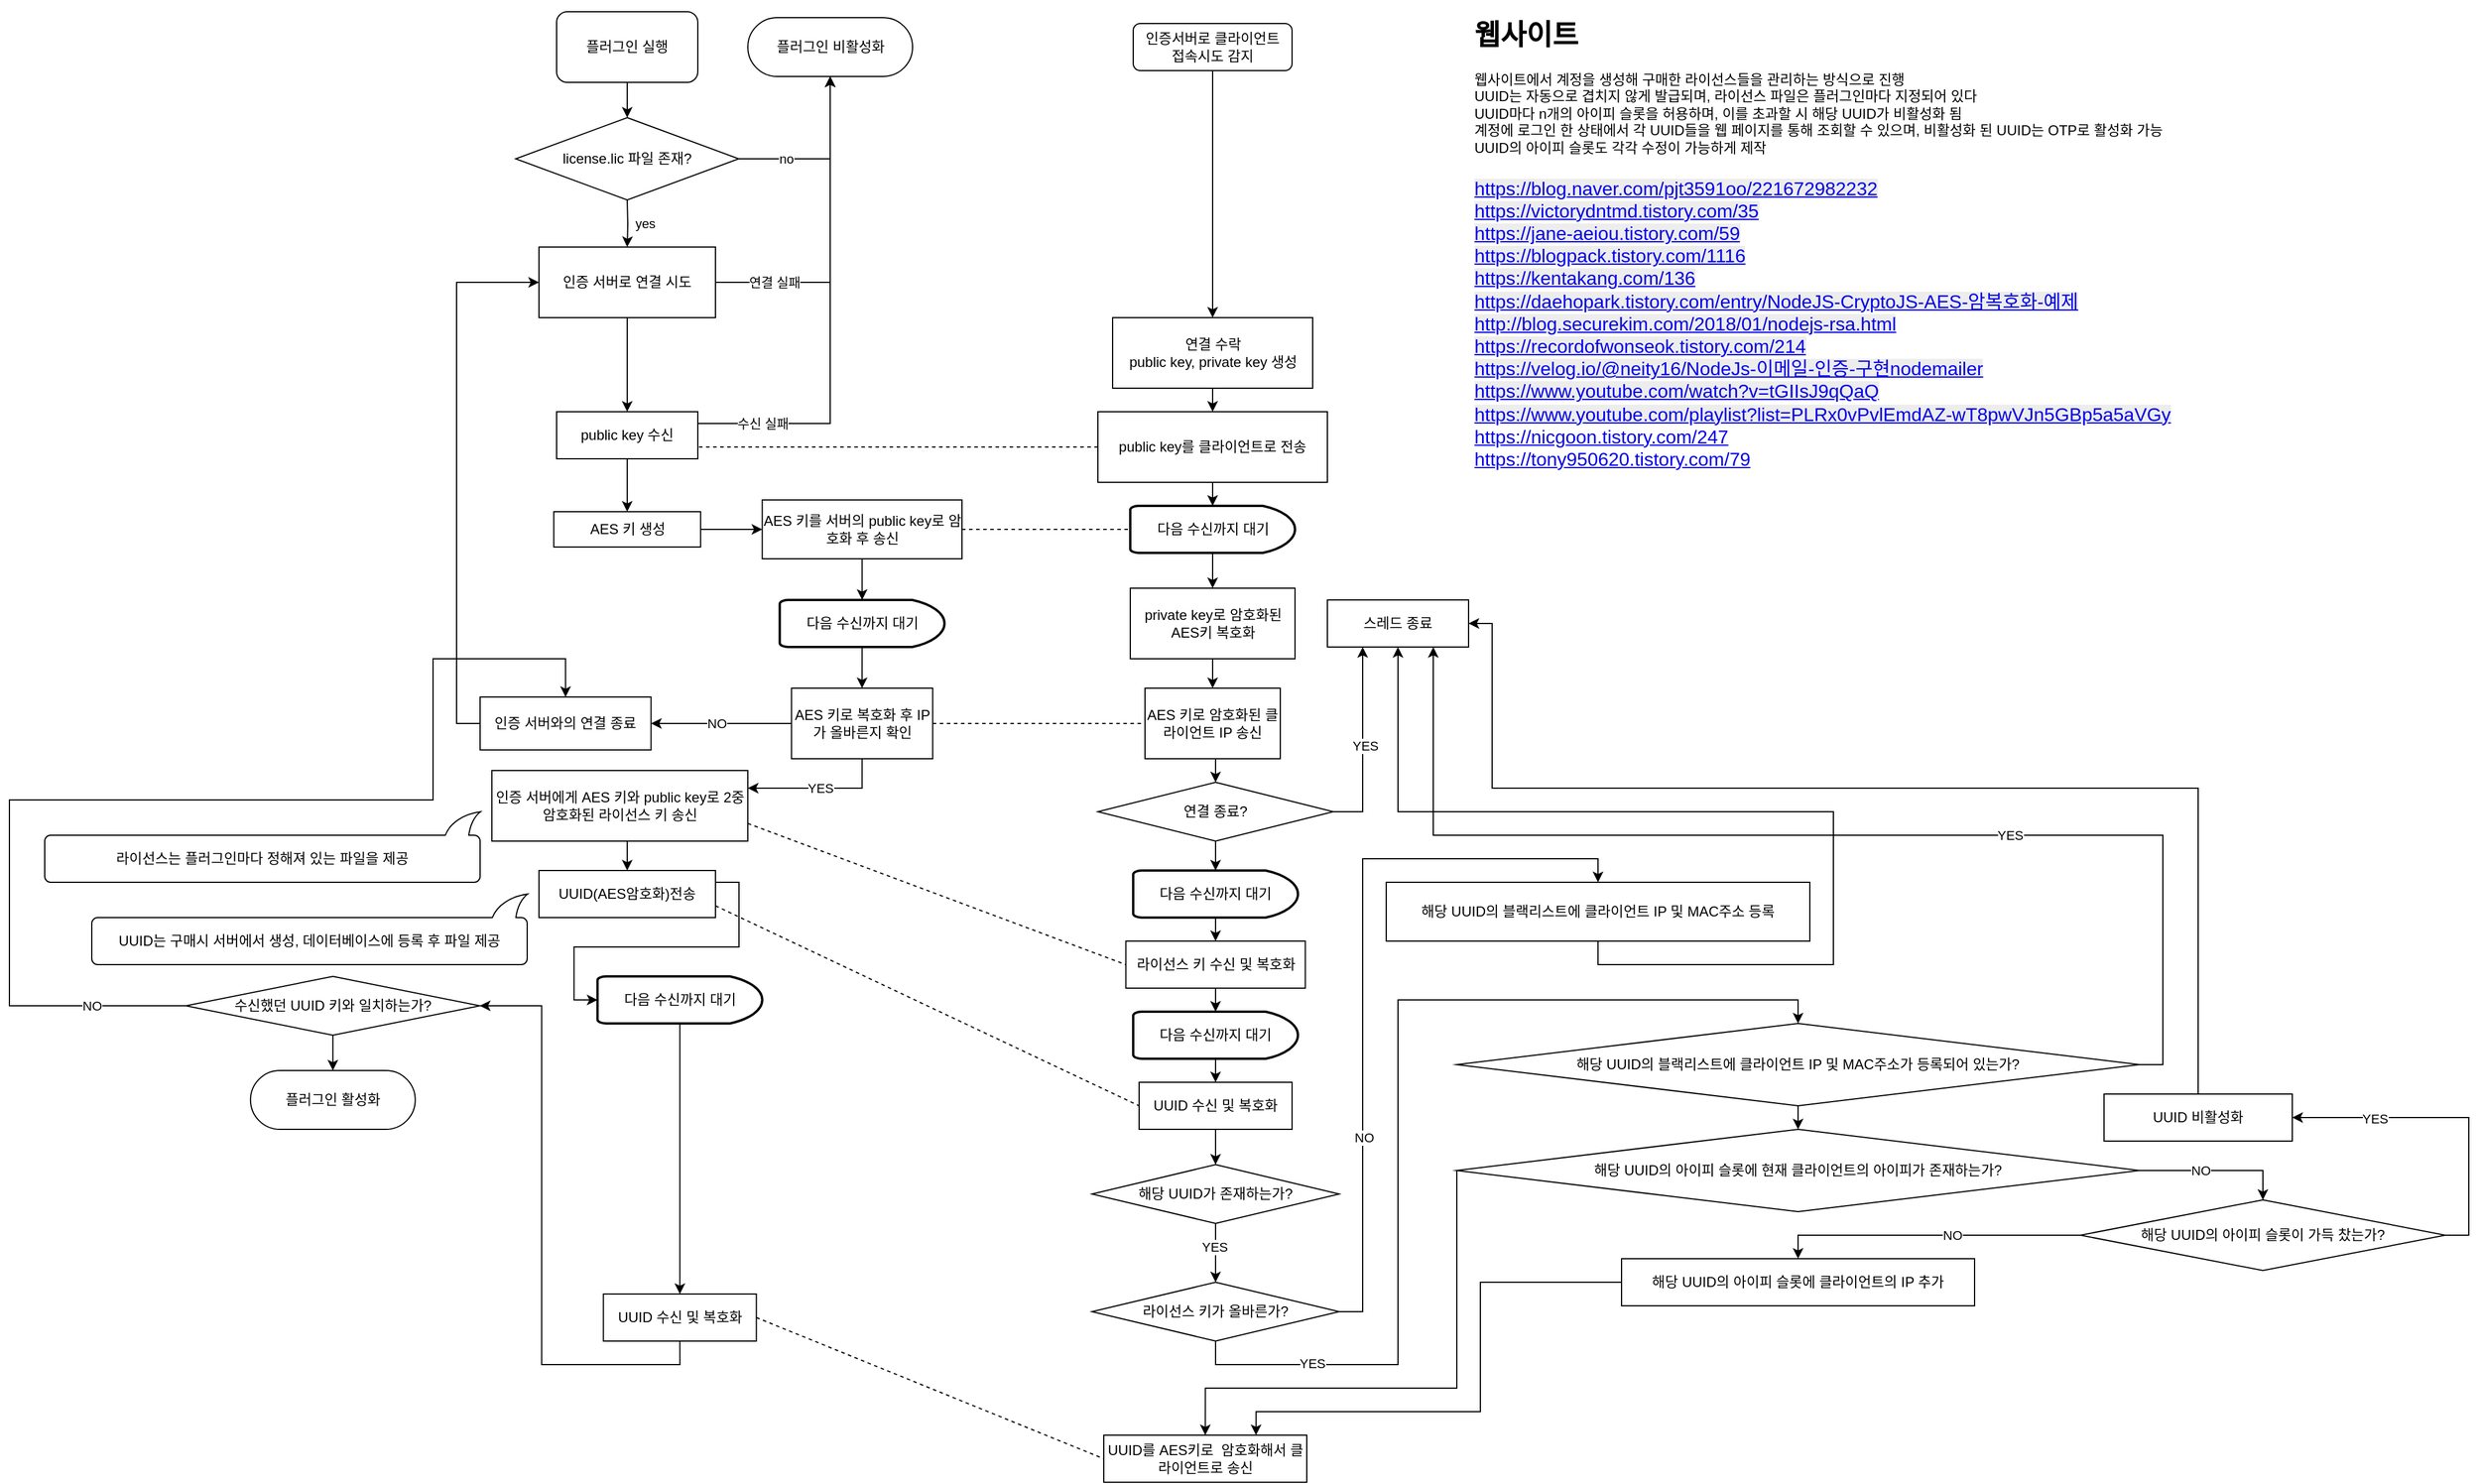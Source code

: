 <mxfile version="19.0.3" type="device"><diagram id="P0RIqq3LpkH3uAcCzyns" name="Page-1"><mxGraphModel dx="1514" dy="286" grid="1" gridSize="10" guides="1" tooltips="1" connect="1" arrows="1" fold="1" page="1" pageScale="1" pageWidth="827" pageHeight="1169" math="0" shadow="0"><root><mxCell id="0"/><mxCell id="1" parent="0"/><mxCell id="RJbIRhhLN_N9q6kKNzW2-18" value="no" style="edgeStyle=orthogonalEdgeStyle;rounded=0;orthogonalLoop=1;jettySize=auto;html=1;exitX=1;exitY=0.5;exitDx=0;exitDy=0;" parent="1" source="bWlc9YpgnMBVVEw0ga_h-1" target="RJbIRhhLN_N9q6kKNzW2-17" edge="1"><mxGeometry x="-0.449" relative="1" as="geometry"><mxPoint x="219.75" y="135" as="sourcePoint"/><mxPoint as="offset"/></mxGeometry></mxCell><mxCell id="RJbIRhhLN_N9q6kKNzW2-19" value="yes" style="edgeStyle=orthogonalEdgeStyle;rounded=0;orthogonalLoop=1;jettySize=auto;html=1;exitX=0.5;exitY=1;exitDx=0;exitDy=0;entryX=0.5;entryY=0;entryDx=0;entryDy=0;" parent="1" target="RJbIRhhLN_N9q6kKNzW2-20" edge="1"><mxGeometry y="15" relative="1" as="geometry"><mxPoint x="124.75" y="200" as="targetPoint"/><mxPoint x="125" y="170" as="sourcePoint"/><mxPoint as="offset"/></mxGeometry></mxCell><mxCell id="bWlc9YpgnMBVVEw0ga_h-1" value="license.lic 파일 존재?" style="rhombus;whiteSpace=wrap;html=1;" parent="1" vertex="1"><mxGeometry x="30.25" y="100" width="189.5" height="70" as="geometry"/></mxCell><mxCell id="bWlc9YpgnMBVVEw0ga_h-11" value="" style="edgeStyle=orthogonalEdgeStyle;rounded=0;orthogonalLoop=1;jettySize=auto;html=1;" parent="1" source="bWlc9YpgnMBVVEw0ga_h-10" edge="1"><mxGeometry relative="1" as="geometry"><mxPoint x="125.026" y="100.01" as="targetPoint"/></mxGeometry></mxCell><mxCell id="bWlc9YpgnMBVVEw0ga_h-10" value="플러그인 실행" style="rounded=1;whiteSpace=wrap;html=1;" parent="1" vertex="1"><mxGeometry x="65" y="10" width="120" height="60" as="geometry"/></mxCell><mxCell id="RJbIRhhLN_N9q6kKNzW2-16" style="edgeStyle=orthogonalEdgeStyle;rounded=0;orthogonalLoop=1;jettySize=auto;html=1;exitX=0.5;exitY=1;exitDx=0;exitDy=0;entryX=0.5;entryY=0;entryDx=0;entryDy=0;" parent="1" source="RJbIRhhLN_N9q6kKNzW2-12" target="RJbIRhhLN_N9q6kKNzW2-15" edge="1"><mxGeometry relative="1" as="geometry"/></mxCell><mxCell id="RJbIRhhLN_N9q6kKNzW2-12" value="&lt;span&gt;연결 수락&lt;/span&gt;&lt;br&gt;&lt;span&gt;public key, private key 생성&lt;/span&gt;" style="rounded=0;whiteSpace=wrap;html=1;" parent="1" vertex="1"><mxGeometry x="537.5" y="270" width="170" height="60" as="geometry"/></mxCell><mxCell id="RJbIRhhLN_N9q6kKNzW2-38" style="edgeStyle=orthogonalEdgeStyle;rounded=0;orthogonalLoop=1;jettySize=auto;html=1;exitX=0.5;exitY=1;exitDx=0;exitDy=0;entryX=0.5;entryY=0;entryDx=0;entryDy=0;entryPerimeter=0;" parent="1" source="RJbIRhhLN_N9q6kKNzW2-15" target="RJbIRhhLN_N9q6kKNzW2-37" edge="1"><mxGeometry relative="1" as="geometry"/></mxCell><mxCell id="RJbIRhhLN_N9q6kKNzW2-15" value="public key를 클라이언트로 전송" style="rounded=0;whiteSpace=wrap;html=1;" parent="1" vertex="1"><mxGeometry x="525" y="350" width="195" height="60" as="geometry"/></mxCell><mxCell id="RJbIRhhLN_N9q6kKNzW2-17" value="플러그인 비활성화" style="rounded=1;whiteSpace=wrap;html=1;arcSize=50;" parent="1" vertex="1"><mxGeometry x="227.5" y="15" width="140" height="50" as="geometry"/></mxCell><mxCell id="RJbIRhhLN_N9q6kKNzW2-25" value="연결 실패" style="edgeStyle=orthogonalEdgeStyle;rounded=0;orthogonalLoop=1;jettySize=auto;html=1;exitX=1;exitY=0.5;exitDx=0;exitDy=0;entryX=0.5;entryY=1;entryDx=0;entryDy=0;" parent="1" source="RJbIRhhLN_N9q6kKNzW2-20" target="RJbIRhhLN_N9q6kKNzW2-17" edge="1"><mxGeometry x="-0.633" relative="1" as="geometry"><mxPoint as="offset"/></mxGeometry></mxCell><mxCell id="RJbIRhhLN_N9q6kKNzW2-27" style="edgeStyle=orthogonalEdgeStyle;rounded=0;orthogonalLoop=1;jettySize=auto;html=1;exitX=0.5;exitY=1;exitDx=0;exitDy=0;entryX=0.5;entryY=0;entryDx=0;entryDy=0;" parent="1" source="RJbIRhhLN_N9q6kKNzW2-20" target="RJbIRhhLN_N9q6kKNzW2-26" edge="1"><mxGeometry relative="1" as="geometry"/></mxCell><mxCell id="RJbIRhhLN_N9q6kKNzW2-20" value="인증 서버로 연결 시도" style="rounded=0;whiteSpace=wrap;html=1;" parent="1" vertex="1"><mxGeometry x="50" y="210" width="150" height="60" as="geometry"/></mxCell><mxCell id="RJbIRhhLN_N9q6kKNzW2-31" style="edgeStyle=orthogonalEdgeStyle;rounded=0;orthogonalLoop=1;jettySize=auto;html=1;exitX=0.5;exitY=1;exitDx=0;exitDy=0;entryX=0.5;entryY=0;entryDx=0;entryDy=0;" parent="1" source="RJbIRhhLN_N9q6kKNzW2-26" target="RJbIRhhLN_N9q6kKNzW2-30" edge="1"><mxGeometry relative="1" as="geometry"/></mxCell><mxCell id="RJbIRhhLN_N9q6kKNzW2-44" value="수신 실패" style="edgeStyle=orthogonalEdgeStyle;rounded=0;orthogonalLoop=1;jettySize=auto;html=1;exitX=1;exitY=0.25;exitDx=0;exitDy=0;entryX=0.5;entryY=1;entryDx=0;entryDy=0;" parent="1" source="RJbIRhhLN_N9q6kKNzW2-26" target="RJbIRhhLN_N9q6kKNzW2-17" edge="1"><mxGeometry x="-0.73" relative="1" as="geometry"><mxPoint as="offset"/></mxGeometry></mxCell><mxCell id="RJbIRhhLN_N9q6kKNzW2-26" value="public key 수신" style="rounded=0;whiteSpace=wrap;html=1;" parent="1" vertex="1"><mxGeometry x="65" y="350" width="120" height="40" as="geometry"/></mxCell><mxCell id="RJbIRhhLN_N9q6kKNzW2-36" style="edgeStyle=orthogonalEdgeStyle;rounded=0;orthogonalLoop=1;jettySize=auto;html=1;exitX=1;exitY=0.5;exitDx=0;exitDy=0;entryX=0;entryY=0.5;entryDx=0;entryDy=0;" parent="1" source="RJbIRhhLN_N9q6kKNzW2-30" edge="1"><mxGeometry relative="1" as="geometry"><mxPoint x="239.76" y="450" as="targetPoint"/></mxGeometry></mxCell><mxCell id="RJbIRhhLN_N9q6kKNzW2-30" value="AES 키 생성" style="rounded=0;whiteSpace=wrap;html=1;" parent="1" vertex="1"><mxGeometry x="62.63" y="435" width="124.75" height="30" as="geometry"/></mxCell><mxCell id="RJbIRhhLN_N9q6kKNzW2-69" style="edgeStyle=orthogonalEdgeStyle;rounded=0;orthogonalLoop=1;jettySize=auto;html=1;exitX=0.5;exitY=1;exitDx=0;exitDy=0;entryX=0.5;entryY=0;entryDx=0;entryDy=0;entryPerimeter=0;" parent="1" source="RJbIRhhLN_N9q6kKNzW2-33" target="RJbIRhhLN_N9q6kKNzW2-52" edge="1"><mxGeometry relative="1" as="geometry"/></mxCell><mxCell id="RJbIRhhLN_N9q6kKNzW2-33" value="AES 키를 서버의 public key로 암호화 후 송신" style="rounded=0;whiteSpace=wrap;html=1;" parent="1" vertex="1"><mxGeometry x="239.76" y="425" width="169.75" height="50" as="geometry"/></mxCell><mxCell id="RJbIRhhLN_N9q6kKNzW2-46" style="edgeStyle=orthogonalEdgeStyle;rounded=0;orthogonalLoop=1;jettySize=auto;html=1;exitX=0.5;exitY=1;exitDx=0;exitDy=0;exitPerimeter=0;entryX=0.5;entryY=0;entryDx=0;entryDy=0;" parent="1" source="RJbIRhhLN_N9q6kKNzW2-37" target="RJbIRhhLN_N9q6kKNzW2-40" edge="1"><mxGeometry relative="1" as="geometry"/></mxCell><mxCell id="RJbIRhhLN_N9q6kKNzW2-37" value="다음 수신까지 대기" style="strokeWidth=2;html=1;shape=mxgraph.flowchart.delay;whiteSpace=wrap;" parent="1" vertex="1"><mxGeometry x="552.5" y="430" width="140" height="40" as="geometry"/></mxCell><mxCell id="RJbIRhhLN_N9q6kKNzW2-49" style="edgeStyle=orthogonalEdgeStyle;rounded=0;orthogonalLoop=1;jettySize=auto;html=1;exitX=0.5;exitY=1;exitDx=0;exitDy=0;entryX=0.5;entryY=0;entryDx=0;entryDy=0;" parent="1" source="RJbIRhhLN_N9q6kKNzW2-40" target="RJbIRhhLN_N9q6kKNzW2-48" edge="1"><mxGeometry relative="1" as="geometry"/></mxCell><mxCell id="RJbIRhhLN_N9q6kKNzW2-40" value="private key로 암호화된 AES키 복호화" style="rounded=0;whiteSpace=wrap;html=1;" parent="1" vertex="1"><mxGeometry x="552.5" y="500" width="140" height="60" as="geometry"/></mxCell><mxCell id="RJbIRhhLN_N9q6kKNzW2-42" value="" style="endArrow=none;dashed=1;html=1;rounded=0;exitX=0;exitY=0.5;exitDx=0;exitDy=0;entryX=1;entryY=0.75;entryDx=0;entryDy=0;" parent="1" source="RJbIRhhLN_N9q6kKNzW2-15" target="RJbIRhhLN_N9q6kKNzW2-26" edge="1"><mxGeometry width="50" height="50" relative="1" as="geometry"><mxPoint x="490" y="530" as="sourcePoint"/><mxPoint x="540" y="480" as="targetPoint"/></mxGeometry></mxCell><mxCell id="RJbIRhhLN_N9q6kKNzW2-47" value="" style="endArrow=none;dashed=1;html=1;rounded=0;entryX=0;entryY=0.5;entryDx=0;entryDy=0;entryPerimeter=0;exitX=1;exitY=0.5;exitDx=0;exitDy=0;" parent="1" source="RJbIRhhLN_N9q6kKNzW2-33" target="RJbIRhhLN_N9q6kKNzW2-37" edge="1"><mxGeometry width="50" height="50" relative="1" as="geometry"><mxPoint x="490" y="530" as="sourcePoint"/><mxPoint x="540" y="480" as="targetPoint"/></mxGeometry></mxCell><mxCell id="RJbIRhhLN_N9q6kKNzW2-74" style="edgeStyle=orthogonalEdgeStyle;rounded=0;orthogonalLoop=1;jettySize=auto;html=1;exitX=0.5;exitY=1;exitDx=0;exitDy=0;entryX=0.5;entryY=0;entryDx=0;entryDy=0;" parent="1" source="RJbIRhhLN_N9q6kKNzW2-48" target="RJbIRhhLN_N9q6kKNzW2-72" edge="1"><mxGeometry relative="1" as="geometry"/></mxCell><mxCell id="RJbIRhhLN_N9q6kKNzW2-48" value="AES 키로 암호화된 클라이언트 IP 송신" style="rounded=0;whiteSpace=wrap;html=1;" parent="1" vertex="1"><mxGeometry x="565" y="585" width="115" height="60" as="geometry"/></mxCell><mxCell id="RJbIRhhLN_N9q6kKNzW2-89" value="YES" style="edgeStyle=orthogonalEdgeStyle;rounded=0;orthogonalLoop=1;jettySize=auto;html=1;exitX=0.5;exitY=1;exitDx=0;exitDy=0;entryX=1;entryY=0.25;entryDx=0;entryDy=0;" parent="1" source="RJbIRhhLN_N9q6kKNzW2-50" target="RJbIRhhLN_N9q6kKNzW2-77" edge="1"><mxGeometry relative="1" as="geometry"/></mxCell><mxCell id="RJbIRhhLN_N9q6kKNzW2-166" style="edgeStyle=orthogonalEdgeStyle;rounded=0;orthogonalLoop=1;jettySize=auto;html=1;exitX=0;exitY=0.5;exitDx=0;exitDy=0;" parent="1" source="RJbIRhhLN_N9q6kKNzW2-50" target="RJbIRhhLN_N9q6kKNzW2-65" edge="1"><mxGeometry relative="1" as="geometry"/></mxCell><mxCell id="RJbIRhhLN_N9q6kKNzW2-167" value="NO" style="edgeLabel;html=1;align=center;verticalAlign=middle;resizable=0;points=[];" parent="RJbIRhhLN_N9q6kKNzW2-166" vertex="1" connectable="0"><mxGeometry x="0.209" relative="1" as="geometry"><mxPoint x="8" as="offset"/></mxGeometry></mxCell><mxCell id="RJbIRhhLN_N9q6kKNzW2-50" value="AES 키로 복호화 후 IP가 올바른지 확인" style="rounded=0;whiteSpace=wrap;html=1;" parent="1" vertex="1"><mxGeometry x="264.63" y="585" width="120" height="60" as="geometry"/></mxCell><mxCell id="RJbIRhhLN_N9q6kKNzW2-54" style="edgeStyle=orthogonalEdgeStyle;rounded=0;orthogonalLoop=1;jettySize=auto;html=1;exitX=0.5;exitY=1;exitDx=0;exitDy=0;exitPerimeter=0;" parent="1" source="RJbIRhhLN_N9q6kKNzW2-52" target="RJbIRhhLN_N9q6kKNzW2-50" edge="1"><mxGeometry relative="1" as="geometry"/></mxCell><mxCell id="RJbIRhhLN_N9q6kKNzW2-52" value="다음 수신까지 대기" style="strokeWidth=2;html=1;shape=mxgraph.flowchart.delay;whiteSpace=wrap;" parent="1" vertex="1"><mxGeometry x="254.63" y="510" width="140" height="40" as="geometry"/></mxCell><mxCell id="RJbIRhhLN_N9q6kKNzW2-55" value="" style="endArrow=none;dashed=1;html=1;rounded=0;exitX=1;exitY=0.5;exitDx=0;exitDy=0;entryX=0;entryY=0.5;entryDx=0;entryDy=0;" parent="1" source="RJbIRhhLN_N9q6kKNzW2-50" target="RJbIRhhLN_N9q6kKNzW2-48" edge="1"><mxGeometry width="50" height="50" relative="1" as="geometry"><mxPoint x="490" y="600" as="sourcePoint"/><mxPoint x="540" y="550" as="targetPoint"/></mxGeometry></mxCell><mxCell id="RJbIRhhLN_N9q6kKNzW2-165" style="edgeStyle=orthogonalEdgeStyle;rounded=0;orthogonalLoop=1;jettySize=auto;html=1;exitX=0;exitY=0.5;exitDx=0;exitDy=0;entryX=0;entryY=0.5;entryDx=0;entryDy=0;" parent="1" source="RJbIRhhLN_N9q6kKNzW2-65" target="RJbIRhhLN_N9q6kKNzW2-20" edge="1"><mxGeometry relative="1" as="geometry"/></mxCell><mxCell id="RJbIRhhLN_N9q6kKNzW2-65" value="인증 서버와의 연결 종료" style="rounded=0;whiteSpace=wrap;html=1;fillColor=default;" parent="1" vertex="1"><mxGeometry y="592.5" width="145.25" height="45" as="geometry"/></mxCell><mxCell id="RJbIRhhLN_N9q6kKNzW2-76" style="edgeStyle=orthogonalEdgeStyle;rounded=0;orthogonalLoop=1;jettySize=auto;html=1;exitX=1;exitY=0.5;exitDx=0;exitDy=0;entryX=0.25;entryY=1;entryDx=0;entryDy=0;" parent="1" source="RJbIRhhLN_N9q6kKNzW2-72" target="RJbIRhhLN_N9q6kKNzW2-75" edge="1"><mxGeometry relative="1" as="geometry"/></mxCell><mxCell id="RJbIRhhLN_N9q6kKNzW2-80" value="YES" style="edgeLabel;html=1;align=center;verticalAlign=middle;resizable=0;points=[];" parent="RJbIRhhLN_N9q6kKNzW2-76" vertex="1" connectable="0"><mxGeometry x="-0.013" y="-2" relative="1" as="geometry"><mxPoint as="offset"/></mxGeometry></mxCell><mxCell id="RJbIRhhLN_N9q6kKNzW2-85" style="edgeStyle=orthogonalEdgeStyle;rounded=0;orthogonalLoop=1;jettySize=auto;html=1;exitX=0.5;exitY=1;exitDx=0;exitDy=0;entryX=0.5;entryY=0;entryDx=0;entryDy=0;entryPerimeter=0;" parent="1" source="RJbIRhhLN_N9q6kKNzW2-72" target="RJbIRhhLN_N9q6kKNzW2-84" edge="1"><mxGeometry relative="1" as="geometry"/></mxCell><mxCell id="RJbIRhhLN_N9q6kKNzW2-72" value="연결 종료?" style="rhombus;whiteSpace=wrap;html=1;fillColor=default;" parent="1" vertex="1"><mxGeometry x="525" y="665" width="200" height="50" as="geometry"/></mxCell><mxCell id="RJbIRhhLN_N9q6kKNzW2-75" value="스레드 종료" style="rounded=0;whiteSpace=wrap;html=1;fillColor=default;" parent="1" vertex="1"><mxGeometry x="720" y="510" width="120" height="40" as="geometry"/></mxCell><mxCell id="RJbIRhhLN_N9q6kKNzW2-104" style="edgeStyle=orthogonalEdgeStyle;rounded=0;orthogonalLoop=1;jettySize=auto;html=1;exitX=0.5;exitY=1;exitDx=0;exitDy=0;entryX=0.5;entryY=0;entryDx=0;entryDy=0;" parent="1" source="RJbIRhhLN_N9q6kKNzW2-77" target="RJbIRhhLN_N9q6kKNzW2-102" edge="1"><mxGeometry relative="1" as="geometry"/></mxCell><mxCell id="RJbIRhhLN_N9q6kKNzW2-77" value="인증 서버에게 AES 키와 public key로 2중 암호화된 라이선스 키 송신" style="rounded=0;whiteSpace=wrap;html=1;fillColor=default;" parent="1" vertex="1"><mxGeometry x="10" y="655" width="217.5" height="60" as="geometry"/></mxCell><mxCell id="qgRMG_M-0dBTns-lUzlJ-7" style="edgeStyle=orthogonalEdgeStyle;rounded=0;orthogonalLoop=1;jettySize=auto;html=1;exitX=0.5;exitY=1;exitDx=0;exitDy=0;exitPerimeter=0;entryX=0.5;entryY=0;entryDx=0;entryDy=0;" parent="1" source="RJbIRhhLN_N9q6kKNzW2-84" target="qgRMG_M-0dBTns-lUzlJ-1" edge="1"><mxGeometry relative="1" as="geometry"/></mxCell><mxCell id="RJbIRhhLN_N9q6kKNzW2-84" value="다음 수신까지 대기" style="strokeWidth=2;html=1;shape=mxgraph.flowchart.delay;whiteSpace=wrap;" parent="1" vertex="1"><mxGeometry x="555" y="740" width="140" height="40" as="geometry"/></mxCell><mxCell id="RJbIRhhLN_N9q6kKNzW2-91" value="" style="endArrow=none;dashed=1;html=1;rounded=0;exitX=1;exitY=0.75;exitDx=0;exitDy=0;entryX=0;entryY=0.5;entryDx=0;entryDy=0;" parent="1" source="RJbIRhhLN_N9q6kKNzW2-77" target="qgRMG_M-0dBTns-lUzlJ-1" edge="1"><mxGeometry width="50" height="50" relative="1" as="geometry"><mxPoint x="440" y="790" as="sourcePoint"/><mxPoint x="547.5" y="820" as="targetPoint"/></mxGeometry></mxCell><mxCell id="RJbIRhhLN_N9q6kKNzW2-105" style="edgeStyle=orthogonalEdgeStyle;rounded=0;orthogonalLoop=1;jettySize=auto;html=1;exitX=0.5;exitY=1;exitDx=0;exitDy=0;exitPerimeter=0;entryX=0.5;entryY=0;entryDx=0;entryDy=0;" parent="1" source="RJbIRhhLN_N9q6kKNzW2-92" edge="1"><mxGeometry relative="1" as="geometry"><mxPoint x="625" y="920" as="targetPoint"/></mxGeometry></mxCell><mxCell id="RJbIRhhLN_N9q6kKNzW2-92" value="다음 수신까지 대기" style="strokeWidth=2;html=1;shape=mxgraph.flowchart.delay;whiteSpace=wrap;" parent="1" vertex="1"><mxGeometry x="555" y="860" width="140" height="40" as="geometry"/></mxCell><mxCell id="RJbIRhhLN_N9q6kKNzW2-98" style="edgeStyle=orthogonalEdgeStyle;rounded=0;orthogonalLoop=1;jettySize=auto;html=1;exitX=0.5;exitY=1;exitDx=0;exitDy=0;" parent="1" edge="1"><mxGeometry relative="1" as="geometry"><mxPoint x="122.63" y="780" as="sourcePoint"/><mxPoint x="122.63" y="780" as="targetPoint"/></mxGeometry></mxCell><mxCell id="YELg8h7ujO7dnoWa3V2_-1" style="edgeStyle=orthogonalEdgeStyle;rounded=0;orthogonalLoop=1;jettySize=auto;html=1;exitX=1;exitY=0.25;exitDx=0;exitDy=0;entryX=0;entryY=0.5;entryDx=0;entryDy=0;entryPerimeter=0;" parent="1" source="RJbIRhhLN_N9q6kKNzW2-102" target="RJbIRhhLN_N9q6kKNzW2-150" edge="1"><mxGeometry relative="1" as="geometry"/></mxCell><mxCell id="RJbIRhhLN_N9q6kKNzW2-102" value="UUID(AES암호화)전송" style="rounded=0;whiteSpace=wrap;html=1;fillColor=default;" parent="1" vertex="1"><mxGeometry x="50.01" y="740" width="150" height="40" as="geometry"/></mxCell><mxCell id="RJbIRhhLN_N9q6kKNzW2-106" value="UUID는 구매시 서버에서 생성, 데이터베이스에 등록 후 파일 제공" style="whiteSpace=wrap;html=1;shape=mxgraph.basic.roundRectCallout;dx=19.6;dy=20;size=5;boundedLbl=1;fillColor=default;direction=west;" parent="1" vertex="1"><mxGeometry x="-330" y="760" width="370" height="60" as="geometry"/></mxCell><mxCell id="RJbIRhhLN_N9q6kKNzW2-108" value="라이선스는 플러그인마다 정해져 있는 파일을 제공" style="whiteSpace=wrap;html=1;shape=mxgraph.basic.roundRectCallout;dx=19.6;dy=20;size=5;boundedLbl=1;fillColor=default;direction=west;" parent="1" vertex="1"><mxGeometry x="-370" y="690" width="370" height="60" as="geometry"/></mxCell><mxCell id="RJbIRhhLN_N9q6kKNzW2-111" value="&lt;h1&gt;웹사이트&lt;/h1&gt;&lt;p&gt;&lt;span style=&quot;text-align: center&quot;&gt;웹사이트에서 계정을 생성해 구매한 라이선스들을 관리하는 방식으로 진행&lt;/span&gt;&lt;br style=&quot;text-align: center&quot;&gt;&lt;span style=&quot;text-align: center&quot;&gt;UUID는 자동으로 겹치지 않게 발급되며, 라이선스 파일은 플러그인마다 지정되어 있다&lt;br&gt;UUID마다 n개의 아이피 슬롯을 허용하며, 이를 초과할 시 해당 UUID가 비활성화 됨&lt;br&gt;계정에 로그인 한 상태에서 각 UUID들을 웹 페이지를 통해 조회할 수 있으며, 비활성화 된 UUID는 OTP로 활성화 가능&lt;br&gt;UUID의 아이피 슬롯도 각각 수정이 가능하게 제작&lt;/span&gt;&lt;/p&gt;&lt;p&gt;&lt;span style=&quot;text-align: center&quot;&gt;&lt;br&gt;&lt;/span&gt;&lt;/p&gt;" style="text;html=1;strokeColor=none;fillColor=none;spacing=5;spacingTop=-20;whiteSpace=wrap;overflow=hidden;rounded=0;" parent="1" vertex="1"><mxGeometry x="840" y="10" width="652.5" height="140" as="geometry"/></mxCell><mxCell id="RJbIRhhLN_N9q6kKNzW2-128" style="edgeStyle=orthogonalEdgeStyle;rounded=0;orthogonalLoop=1;jettySize=auto;html=1;exitX=0.5;exitY=1;exitDx=0;exitDy=0;entryX=0.5;entryY=0;entryDx=0;entryDy=0;" parent="1" source="RJbIRhhLN_N9q6kKNzW2-112" target="RJbIRhhLN_N9q6kKNzW2-127" edge="1"><mxGeometry relative="1" as="geometry"/></mxCell><mxCell id="RJbIRhhLN_N9q6kKNzW2-112" value="UUID 수신 및 복호화" style="rounded=0;whiteSpace=wrap;html=1;fillColor=default;" parent="1" vertex="1"><mxGeometry x="560" y="920" width="130" height="40" as="geometry"/></mxCell><mxCell id="RJbIRhhLN_N9q6kKNzW2-113" value="" style="endArrow=none;dashed=1;html=1;rounded=0;exitX=1;exitY=0.75;exitDx=0;exitDy=0;entryX=0;entryY=0.5;entryDx=0;entryDy=0;" parent="1" source="RJbIRhhLN_N9q6kKNzW2-102" target="RJbIRhhLN_N9q6kKNzW2-112" edge="1"><mxGeometry width="50" height="50" relative="1" as="geometry"><mxPoint x="410" y="840" as="sourcePoint"/><mxPoint x="460" y="790" as="targetPoint"/></mxGeometry></mxCell><mxCell id="RJbIRhhLN_N9q6kKNzW2-118" style="edgeStyle=orthogonalEdgeStyle;rounded=0;orthogonalLoop=1;jettySize=auto;html=1;exitX=1;exitY=0.5;exitDx=0;exitDy=0;entryX=0.5;entryY=0;entryDx=0;entryDy=0;" parent="1" source="RJbIRhhLN_N9q6kKNzW2-115" target="RJbIRhhLN_N9q6kKNzW2-117" edge="1"><mxGeometry relative="1" as="geometry"/></mxCell><mxCell id="RJbIRhhLN_N9q6kKNzW2-119" value="NO" style="edgeLabel;html=1;align=center;verticalAlign=middle;resizable=0;points=[];" parent="RJbIRhhLN_N9q6kKNzW2-118" vertex="1" connectable="0"><mxGeometry x="-0.72" y="-1" relative="1" as="geometry"><mxPoint y="-81" as="offset"/></mxGeometry></mxCell><mxCell id="RJbIRhhLN_N9q6kKNzW2-144" style="edgeStyle=orthogonalEdgeStyle;rounded=0;orthogonalLoop=1;jettySize=auto;html=1;exitX=0.5;exitY=1;exitDx=0;exitDy=0;entryX=0.5;entryY=0;entryDx=0;entryDy=0;" parent="1" source="RJbIRhhLN_N9q6kKNzW2-115" target="RJbIRhhLN_N9q6kKNzW2-122" edge="1"><mxGeometry relative="1" as="geometry"/></mxCell><mxCell id="RJbIRhhLN_N9q6kKNzW2-145" value="YES" style="edgeLabel;html=1;align=center;verticalAlign=middle;resizable=0;points=[];" parent="RJbIRhhLN_N9q6kKNzW2-144" vertex="1" connectable="0"><mxGeometry x="-0.821" y="1" relative="1" as="geometry"><mxPoint x="26" as="offset"/></mxGeometry></mxCell><mxCell id="RJbIRhhLN_N9q6kKNzW2-115" value="라이선스 키가 올바른가?" style="rhombus;whiteSpace=wrap;html=1;fillColor=default;" parent="1" vertex="1"><mxGeometry x="520" y="1090" width="210" height="50" as="geometry"/></mxCell><mxCell id="RJbIRhhLN_N9q6kKNzW2-135" style="edgeStyle=orthogonalEdgeStyle;rounded=0;orthogonalLoop=1;jettySize=auto;html=1;exitX=0.5;exitY=1;exitDx=0;exitDy=0;entryX=0.5;entryY=1;entryDx=0;entryDy=0;" parent="1" source="RJbIRhhLN_N9q6kKNzW2-117" target="RJbIRhhLN_N9q6kKNzW2-75" edge="1"><mxGeometry relative="1" as="geometry"><Array as="points"><mxPoint x="950" y="820"/><mxPoint x="1150" y="820"/><mxPoint x="1150" y="690"/><mxPoint x="780" y="690"/></Array></mxGeometry></mxCell><mxCell id="RJbIRhhLN_N9q6kKNzW2-117" value="해당 UUID의 블랙리스트에 클라이언트 IP 및 MAC주소 등록" style="rounded=0;whiteSpace=wrap;html=1;fillColor=default;" parent="1" vertex="1"><mxGeometry x="770" y="750" width="360" height="50" as="geometry"/></mxCell><mxCell id="RJbIRhhLN_N9q6kKNzW2-125" style="edgeStyle=orthogonalEdgeStyle;rounded=0;orthogonalLoop=1;jettySize=auto;html=1;exitX=1;exitY=0.5;exitDx=0;exitDy=0;entryX=0.75;entryY=1;entryDx=0;entryDy=0;" parent="1" source="RJbIRhhLN_N9q6kKNzW2-122" target="RJbIRhhLN_N9q6kKNzW2-75" edge="1"><mxGeometry relative="1" as="geometry"/></mxCell><mxCell id="RJbIRhhLN_N9q6kKNzW2-126" value="YES" style="edgeLabel;html=1;align=center;verticalAlign=middle;resizable=0;points=[];" parent="RJbIRhhLN_N9q6kKNzW2-125" vertex="1" connectable="0"><mxGeometry x="-0.307" relative="1" as="geometry"><mxPoint as="offset"/></mxGeometry></mxCell><mxCell id="RJbIRhhLN_N9q6kKNzW2-131" style="edgeStyle=orthogonalEdgeStyle;rounded=0;orthogonalLoop=1;jettySize=auto;html=1;exitX=0.5;exitY=1;exitDx=0;exitDy=0;entryX=0.5;entryY=0;entryDx=0;entryDy=0;" parent="1" source="RJbIRhhLN_N9q6kKNzW2-122" target="RJbIRhhLN_N9q6kKNzW2-130" edge="1"><mxGeometry relative="1" as="geometry"/></mxCell><mxCell id="RJbIRhhLN_N9q6kKNzW2-122" value="&lt;span&gt;해당 UUID의 블랙리스트에 클라이언트 IP 및 MAC주소가 등록되어 있는가?&lt;/span&gt;" style="rhombus;whiteSpace=wrap;html=1;fillColor=default;" parent="1" vertex="1"><mxGeometry x="830" y="870" width="580" height="70" as="geometry"/></mxCell><mxCell id="RJbIRhhLN_N9q6kKNzW2-129" style="edgeStyle=orthogonalEdgeStyle;rounded=0;orthogonalLoop=1;jettySize=auto;html=1;exitX=0.5;exitY=1;exitDx=0;exitDy=0;entryX=0.5;entryY=0;entryDx=0;entryDy=0;" parent="1" source="RJbIRhhLN_N9q6kKNzW2-127" target="RJbIRhhLN_N9q6kKNzW2-115" edge="1"><mxGeometry relative="1" as="geometry"/></mxCell><mxCell id="RJbIRhhLN_N9q6kKNzW2-143" value="YES" style="edgeLabel;html=1;align=center;verticalAlign=middle;resizable=0;points=[];" parent="RJbIRhhLN_N9q6kKNzW2-129" vertex="1" connectable="0"><mxGeometry x="-0.215" y="-1" relative="1" as="geometry"><mxPoint as="offset"/></mxGeometry></mxCell><mxCell id="RJbIRhhLN_N9q6kKNzW2-127" value="해당 UUID가 존재하는가?" style="rhombus;whiteSpace=wrap;html=1;fillColor=default;" parent="1" vertex="1"><mxGeometry x="520" y="990" width="210" height="50" as="geometry"/></mxCell><mxCell id="RJbIRhhLN_N9q6kKNzW2-133" style="edgeStyle=orthogonalEdgeStyle;rounded=0;orthogonalLoop=1;jettySize=auto;html=1;exitX=1;exitY=0.5;exitDx=0;exitDy=0;entryX=0.5;entryY=0;entryDx=0;entryDy=0;" parent="1" source="RJbIRhhLN_N9q6kKNzW2-130" target="RJbIRhhLN_N9q6kKNzW2-132" edge="1"><mxGeometry relative="1" as="geometry"/></mxCell><mxCell id="RJbIRhhLN_N9q6kKNzW2-134" value="NO" style="edgeLabel;html=1;align=center;verticalAlign=middle;resizable=0;points=[];" parent="RJbIRhhLN_N9q6kKNzW2-133" vertex="1" connectable="0"><mxGeometry x="-0.067" y="-2" relative="1" as="geometry"><mxPoint x="-9" y="-2" as="offset"/></mxGeometry></mxCell><mxCell id="RJbIRhhLN_N9q6kKNzW2-155" style="edgeStyle=orthogonalEdgeStyle;rounded=0;orthogonalLoop=1;jettySize=auto;html=1;exitX=0;exitY=0.5;exitDx=0;exitDy=0;entryX=0.5;entryY=0;entryDx=0;entryDy=0;" parent="1" source="RJbIRhhLN_N9q6kKNzW2-130" target="RJbIRhhLN_N9q6kKNzW2-148" edge="1"><mxGeometry relative="1" as="geometry"><mxPoint x="620" y="1210" as="targetPoint"/><Array as="points"><mxPoint x="830" y="1180"/><mxPoint x="616" y="1180"/></Array></mxGeometry></mxCell><mxCell id="RJbIRhhLN_N9q6kKNzW2-130" value="해당 UUID의 아이피 슬롯에 현재 클라이언트의 아이피가 존재하는가?" style="rhombus;whiteSpace=wrap;html=1;fillColor=default;" parent="1" vertex="1"><mxGeometry x="830" y="960" width="580" height="70" as="geometry"/></mxCell><mxCell id="RJbIRhhLN_N9q6kKNzW2-138" style="edgeStyle=orthogonalEdgeStyle;rounded=0;orthogonalLoop=1;jettySize=auto;html=1;exitX=1;exitY=0.5;exitDx=0;exitDy=0;entryX=1;entryY=0.5;entryDx=0;entryDy=0;" parent="1" source="RJbIRhhLN_N9q6kKNzW2-132" target="RJbIRhhLN_N9q6kKNzW2-137" edge="1"><mxGeometry relative="1" as="geometry"/></mxCell><mxCell id="RJbIRhhLN_N9q6kKNzW2-139" value="YES" style="edgeLabel;html=1;align=center;verticalAlign=middle;resizable=0;points=[];" parent="RJbIRhhLN_N9q6kKNzW2-138" vertex="1" connectable="0"><mxGeometry x="-0.38" relative="1" as="geometry"><mxPoint x="-80" y="-36" as="offset"/></mxGeometry></mxCell><mxCell id="RJbIRhhLN_N9q6kKNzW2-142" style="edgeStyle=orthogonalEdgeStyle;rounded=0;orthogonalLoop=1;jettySize=auto;html=1;exitX=0;exitY=0.5;exitDx=0;exitDy=0;entryX=0.5;entryY=0;entryDx=0;entryDy=0;" parent="1" source="RJbIRhhLN_N9q6kKNzW2-132" target="RJbIRhhLN_N9q6kKNzW2-141" edge="1"><mxGeometry relative="1" as="geometry"/></mxCell><mxCell id="RJbIRhhLN_N9q6kKNzW2-146" value="NO" style="edgeLabel;html=1;align=center;verticalAlign=middle;resizable=0;points=[];" parent="RJbIRhhLN_N9q6kKNzW2-142" vertex="1" connectable="0"><mxGeometry x="-0.211" y="2" relative="1" as="geometry"><mxPoint x="-7" y="-2" as="offset"/></mxGeometry></mxCell><mxCell id="RJbIRhhLN_N9q6kKNzW2-132" value="해당 UUID의 아이피 슬롯이 가득 찼는가?" style="rhombus;whiteSpace=wrap;html=1;fillColor=default;" parent="1" vertex="1"><mxGeometry x="1360" y="1020" width="310" height="60" as="geometry"/></mxCell><mxCell id="RJbIRhhLN_N9q6kKNzW2-140" style="edgeStyle=orthogonalEdgeStyle;rounded=0;orthogonalLoop=1;jettySize=auto;html=1;exitX=0.5;exitY=0;exitDx=0;exitDy=0;entryX=1;entryY=0.5;entryDx=0;entryDy=0;" parent="1" source="RJbIRhhLN_N9q6kKNzW2-137" target="RJbIRhhLN_N9q6kKNzW2-75" edge="1"><mxGeometry relative="1" as="geometry"><Array as="points"><mxPoint x="1460" y="670"/><mxPoint x="860" y="670"/><mxPoint x="860" y="530"/></Array></mxGeometry></mxCell><mxCell id="RJbIRhhLN_N9q6kKNzW2-137" value="UUID 비활성화" style="rounded=0;whiteSpace=wrap;html=1;fillColor=default;" parent="1" vertex="1"><mxGeometry x="1380" y="930" width="160" height="40" as="geometry"/></mxCell><mxCell id="RJbIRhhLN_N9q6kKNzW2-157" style="edgeStyle=orthogonalEdgeStyle;rounded=0;orthogonalLoop=1;jettySize=auto;html=1;exitX=0;exitY=0.5;exitDx=0;exitDy=0;entryX=0.75;entryY=0;entryDx=0;entryDy=0;" parent="1" source="RJbIRhhLN_N9q6kKNzW2-141" target="RJbIRhhLN_N9q6kKNzW2-148" edge="1"><mxGeometry relative="1" as="geometry"><Array as="points"><mxPoint x="850" y="1090"/><mxPoint x="850" y="1200"/><mxPoint x="659" y="1200"/></Array></mxGeometry></mxCell><mxCell id="RJbIRhhLN_N9q6kKNzW2-141" value="해당 UUID의 아이피 슬롯에 클라이언트의 IP 추가" style="rounded=0;whiteSpace=wrap;html=1;fillColor=default;" parent="1" vertex="1"><mxGeometry x="970" y="1070" width="300" height="40" as="geometry"/></mxCell><mxCell id="RJbIRhhLN_N9q6kKNzW2-148" value="UUID를 AES키로&amp;nbsp; 암호화해서 클라이언트로 송신" style="rounded=0;whiteSpace=wrap;html=1;fillColor=default;" parent="1" vertex="1"><mxGeometry x="530" y="1220" width="172.5" height="40" as="geometry"/></mxCell><mxCell id="RJbIRhhLN_N9q6kKNzW2-160" style="edgeStyle=orthogonalEdgeStyle;rounded=0;orthogonalLoop=1;jettySize=auto;html=1;exitX=0.5;exitY=1;exitDx=0;exitDy=0;exitPerimeter=0;entryX=0.5;entryY=0;entryDx=0;entryDy=0;" parent="1" source="RJbIRhhLN_N9q6kKNzW2-150" target="RJbIRhhLN_N9q6kKNzW2-159" edge="1"><mxGeometry relative="1" as="geometry"/></mxCell><mxCell id="RJbIRhhLN_N9q6kKNzW2-150" value="다음 수신까지 대기" style="strokeWidth=2;html=1;shape=mxgraph.flowchart.delay;whiteSpace=wrap;" parent="1" vertex="1"><mxGeometry x="99.76" y="830" width="140" height="40" as="geometry"/></mxCell><mxCell id="RJbIRhhLN_N9q6kKNzW2-163" style="edgeStyle=orthogonalEdgeStyle;rounded=0;orthogonalLoop=1;jettySize=auto;html=1;exitX=0.5;exitY=1;exitDx=0;exitDy=0;entryX=1;entryY=0.5;entryDx=0;entryDy=0;" parent="1" source="RJbIRhhLN_N9q6kKNzW2-159" target="RJbIRhhLN_N9q6kKNzW2-162" edge="1"><mxGeometry relative="1" as="geometry"><mxPoint x="-70" y="950" as="targetPoint"/></mxGeometry></mxCell><mxCell id="RJbIRhhLN_N9q6kKNzW2-159" value="UUID 수신 및 복호화" style="rounded=0;whiteSpace=wrap;html=1;fillColor=default;" parent="1" vertex="1"><mxGeometry x="104.76" y="1100" width="130" height="40" as="geometry"/></mxCell><mxCell id="RJbIRhhLN_N9q6kKNzW2-161" value="" style="endArrow=none;dashed=1;html=1;rounded=0;exitX=1;exitY=0.5;exitDx=0;exitDy=0;entryX=0;entryY=0.5;entryDx=0;entryDy=0;" parent="1" source="RJbIRhhLN_N9q6kKNzW2-159" target="RJbIRhhLN_N9q6kKNzW2-148" edge="1"><mxGeometry width="50" height="50" relative="1" as="geometry"><mxPoint x="300" y="1180" as="sourcePoint"/><mxPoint x="350" y="1130" as="targetPoint"/></mxGeometry></mxCell><mxCell id="RJbIRhhLN_N9q6kKNzW2-168" style="edgeStyle=orthogonalEdgeStyle;rounded=0;orthogonalLoop=1;jettySize=auto;html=1;exitX=0;exitY=0.5;exitDx=0;exitDy=0;entryX=0.5;entryY=0;entryDx=0;entryDy=0;" parent="1" source="RJbIRhhLN_N9q6kKNzW2-162" target="RJbIRhhLN_N9q6kKNzW2-65" edge="1"><mxGeometry relative="1" as="geometry"><Array as="points"><mxPoint x="-400" y="855"/><mxPoint x="-400" y="680"/><mxPoint x="-40" y="680"/><mxPoint x="-40" y="560"/><mxPoint x="73" y="560"/></Array></mxGeometry></mxCell><mxCell id="RJbIRhhLN_N9q6kKNzW2-169" value="NO" style="edgeLabel;html=1;align=center;verticalAlign=middle;resizable=0;points=[];" parent="RJbIRhhLN_N9q6kKNzW2-168" vertex="1" connectable="0"><mxGeometry x="-0.959" relative="1" as="geometry"><mxPoint x="-61" as="offset"/></mxGeometry></mxCell><mxCell id="RJbIRhhLN_N9q6kKNzW2-173" style="edgeStyle=orthogonalEdgeStyle;rounded=0;orthogonalLoop=1;jettySize=auto;html=1;exitX=0.5;exitY=1;exitDx=0;exitDy=0;entryX=0.5;entryY=0;entryDx=0;entryDy=0;" parent="1" source="RJbIRhhLN_N9q6kKNzW2-162" target="RJbIRhhLN_N9q6kKNzW2-172" edge="1"><mxGeometry relative="1" as="geometry"/></mxCell><mxCell id="RJbIRhhLN_N9q6kKNzW2-162" value="수신했던 UUID 키와 일치하는가?" style="rhombus;whiteSpace=wrap;html=1;fillColor=default;" parent="1" vertex="1"><mxGeometry x="-250" y="830" width="249.76" height="50" as="geometry"/></mxCell><mxCell id="RJbIRhhLN_N9q6kKNzW2-172" value="플러그인 활성화" style="rounded=1;whiteSpace=wrap;html=1;arcSize=50;" parent="1" vertex="1"><mxGeometry x="-195.12" y="910" width="140" height="50" as="geometry"/></mxCell><mxCell id="a1Qzd_cJKuq_GW5YLp8d-5" value="&lt;h1 style=&quot;font-size: 16px;&quot;&gt;&lt;a class=&quot;anchor-1MIwyf anchorUnderlineOnHover-2qPutX&quot; title=&quot;https://blog.naver.com/pjt3591oo/221672982232&quot; href=&quot;https://blog.naver.com/pjt3591oo/221672982232&quot; target=&quot;_blank&quot; tabindex=&quot;0&quot; style=&quot;margin: 0px ; padding: 0px ; border: 0px ; font-weight: 400 ; font-family: &amp;quot;whitney&amp;quot; , &amp;quot;apple sd gothic neo&amp;quot; , &amp;quot;nanumbarungothic&amp;quot; , &amp;quot;맑은  고딕&amp;quot; , &amp;quot;malgun gothic&amp;quot; , &amp;quot;gulim&amp;quot; , , &amp;quot;dotum&amp;quot; , , &amp;quot;helvetica neue&amp;quot; , &amp;quot;helvetica&amp;quot; , &amp;quot;arial&amp;quot; , sans-serif ; font-size: 16px ; vertical-align: baseline ; cursor: pointer ; outline: 0px ; word-break: break-word ; background-color: rgba(4 , 4 , 5 , 0.07)&quot;&gt;https://blog.naver.com/pjt3591oo/221672982232&lt;/a&gt;&lt;span style=&quot;color: rgb(220 , 221 , 222) ; font-family: &amp;quot;whitney&amp;quot; , &amp;quot;apple sd gothic neo&amp;quot; , &amp;quot;nanumbarungothic&amp;quot; , &amp;quot;맑은  고딕&amp;quot; , &amp;quot;malgun gothic&amp;quot; , &amp;quot;gulim&amp;quot; , , &amp;quot;dotum&amp;quot; , , &amp;quot;helvetica neue&amp;quot; , &amp;quot;helvetica&amp;quot; , &amp;quot;arial&amp;quot; , sans-serif ; font-size: 16px ; font-weight: 400 ; background-color: rgba(4 , 4 , 5 , 0.07)&quot;&gt;&lt;br&gt;&lt;/span&gt;&lt;a class=&quot;anchor-1MIwyf anchorUnderlineOnHover-2qPutX&quot; title=&quot;https://victorydntmd.tistory.com/35&quot; href=&quot;https://victorydntmd.tistory.com/35&quot; target=&quot;_blank&quot; tabindex=&quot;0&quot; style=&quot;margin: 0px ; padding: 0px ; border: 0px ; font-weight: 400 ; font-family: &amp;quot;whitney&amp;quot; , &amp;quot;apple sd gothic neo&amp;quot; , &amp;quot;nanumbarungothic&amp;quot; , &amp;quot;맑은  고딕&amp;quot; , &amp;quot;malgun gothic&amp;quot; , &amp;quot;gulim&amp;quot; , , &amp;quot;dotum&amp;quot; , , &amp;quot;helvetica neue&amp;quot; , &amp;quot;helvetica&amp;quot; , &amp;quot;arial&amp;quot; , sans-serif ; font-size: 16px ; vertical-align: baseline ; cursor: pointer ; outline: 0px ; word-break: break-word ; background-color: rgba(4 , 4 , 5 , 0.07)&quot;&gt;https://victorydntmd.tistory.com/35&lt;/a&gt;&lt;span style=&quot;color: rgb(220 , 221 , 222) ; font-family: &amp;quot;whitney&amp;quot; , &amp;quot;apple sd gothic neo&amp;quot; , &amp;quot;nanumbarungothic&amp;quot; , &amp;quot;맑은  고딕&amp;quot; , &amp;quot;malgun gothic&amp;quot; , &amp;quot;gulim&amp;quot; , , &amp;quot;dotum&amp;quot; , , &amp;quot;helvetica neue&amp;quot; , &amp;quot;helvetica&amp;quot; , &amp;quot;arial&amp;quot; , sans-serif ; font-size: 16px ; font-weight: 400 ; background-color: rgba(4 , 4 , 5 , 0.07)&quot;&gt;&lt;br&gt;&lt;/span&gt;&lt;a class=&quot;anchor-1MIwyf anchorUnderlineOnHover-2qPutX&quot; title=&quot;https://jane-aeiou.tistory.com/59&quot; href=&quot;https://jane-aeiou.tistory.com/59&quot; target=&quot;_blank&quot; tabindex=&quot;0&quot; style=&quot;margin: 0px ; padding: 0px ; border: 0px ; font-weight: 400 ; font-family: &amp;quot;whitney&amp;quot; , &amp;quot;apple sd gothic neo&amp;quot; , &amp;quot;nanumbarungothic&amp;quot; , &amp;quot;맑은  고딕&amp;quot; , &amp;quot;malgun gothic&amp;quot; , &amp;quot;gulim&amp;quot; , , &amp;quot;dotum&amp;quot; , , &amp;quot;helvetica neue&amp;quot; , &amp;quot;helvetica&amp;quot; , &amp;quot;arial&amp;quot; , sans-serif ; font-size: 16px ; vertical-align: baseline ; cursor: pointer ; outline: 0px ; word-break: break-word ; background-color: rgba(4 , 4 , 5 , 0.07)&quot;&gt;https://jane-aeiou.tistory.com/59&lt;/a&gt;&lt;span style=&quot;color: rgb(220 , 221 , 222) ; font-family: &amp;quot;whitney&amp;quot; , &amp;quot;apple sd gothic neo&amp;quot; , &amp;quot;nanumbarungothic&amp;quot; , &amp;quot;맑은  고딕&amp;quot; , &amp;quot;malgun gothic&amp;quot; , &amp;quot;gulim&amp;quot; , , &amp;quot;dotum&amp;quot; , , &amp;quot;helvetica neue&amp;quot; , &amp;quot;helvetica&amp;quot; , &amp;quot;arial&amp;quot; , sans-serif ; font-size: 16px ; font-weight: 400 ; background-color: rgba(4 , 4 , 5 , 0.07)&quot;&gt;&lt;br&gt;&lt;/span&gt;&lt;a class=&quot;anchor-1MIwyf anchorUnderlineOnHover-2qPutX&quot; title=&quot;https://blogpack.tistory.com/1116&quot; href=&quot;https://blogpack.tistory.com/1116&quot; target=&quot;_blank&quot; tabindex=&quot;0&quot; style=&quot;margin: 0px ; padding: 0px ; border: 0px ; font-weight: 400 ; font-family: &amp;quot;whitney&amp;quot; , &amp;quot;apple sd gothic neo&amp;quot; , &amp;quot;nanumbarungothic&amp;quot; , &amp;quot;맑은  고딕&amp;quot; , &amp;quot;malgun gothic&amp;quot; , &amp;quot;gulim&amp;quot; , , &amp;quot;dotum&amp;quot; , , &amp;quot;helvetica neue&amp;quot; , &amp;quot;helvetica&amp;quot; , &amp;quot;arial&amp;quot; , sans-serif ; font-size: 16px ; vertical-align: baseline ; cursor: pointer ; outline: 0px ; word-break: break-word ; background-color: rgba(4 , 4 , 5 , 0.07)&quot;&gt;https://blogpack.tistory.com/1116&lt;/a&gt;&lt;span style=&quot;color: rgb(220 , 221 , 222) ; font-family: &amp;quot;whitney&amp;quot; , &amp;quot;apple sd gothic neo&amp;quot; , &amp;quot;nanumbarungothic&amp;quot; , &amp;quot;맑은  고딕&amp;quot; , &amp;quot;malgun gothic&amp;quot; , &amp;quot;gulim&amp;quot; , , &amp;quot;dotum&amp;quot; , , &amp;quot;helvetica neue&amp;quot; , &amp;quot;helvetica&amp;quot; , &amp;quot;arial&amp;quot; , sans-serif ; font-size: 16px ; font-weight: 400 ; background-color: rgba(4 , 4 , 5 , 0.07)&quot;&gt;&lt;br&gt;&lt;/span&gt;&lt;a class=&quot;anchor-1MIwyf anchorUnderlineOnHover-2qPutX&quot; title=&quot;https://kentakang.com/136&quot; href=&quot;https://kentakang.com/136&quot; target=&quot;_blank&quot; tabindex=&quot;0&quot; style=&quot;margin: 0px ; padding: 0px ; border: 0px ; font-weight: 400 ; font-family: &amp;quot;whitney&amp;quot; , &amp;quot;apple sd gothic neo&amp;quot; , &amp;quot;nanumbarungothic&amp;quot; , &amp;quot;맑은  고딕&amp;quot; , &amp;quot;malgun gothic&amp;quot; , &amp;quot;gulim&amp;quot; , , &amp;quot;dotum&amp;quot; , , &amp;quot;helvetica neue&amp;quot; , &amp;quot;helvetica&amp;quot; , &amp;quot;arial&amp;quot; , sans-serif ; font-size: 16px ; vertical-align: baseline ; cursor: pointer ; outline: 0px ; word-break: break-word ; background-color: rgba(4 , 4 , 5 , 0.07)&quot;&gt;https://kentakang.com/136&lt;/a&gt;&lt;span style=&quot;color: rgb(220 , 221 , 222) ; font-family: &amp;quot;whitney&amp;quot; , &amp;quot;apple sd gothic neo&amp;quot; , &amp;quot;nanumbarungothic&amp;quot; , &amp;quot;맑은  고딕&amp;quot; , &amp;quot;malgun gothic&amp;quot; , &amp;quot;gulim&amp;quot; , , &amp;quot;dotum&amp;quot; , , &amp;quot;helvetica neue&amp;quot; , &amp;quot;helvetica&amp;quot; , &amp;quot;arial&amp;quot; , sans-serif ; font-size: 16px ; font-weight: 400 ; background-color: rgba(4 , 4 , 5 , 0.07)&quot;&gt;&lt;br&gt;&lt;/span&gt;&lt;a class=&quot;anchor-1MIwyf anchorUnderlineOnHover-2qPutX&quot; title=&quot;https://daehopark.tistory.com/entry/NodeJS-CryptoJS-AES-암복호화-예제&quot; href=&quot;https://daehopark.tistory.com/entry/NodeJS-CryptoJS-AES-%EC%95%94%EB%B3%B5%ED%98%B8%ED%99%94-%EC%98%88%EC%A0%9C&quot; target=&quot;_blank&quot; tabindex=&quot;0&quot; style=&quot;margin: 0px ; padding: 0px ; border: 0px ; font-weight: 400 ; font-family: &amp;quot;whitney&amp;quot; , &amp;quot;apple sd gothic neo&amp;quot; , &amp;quot;nanumbarungothic&amp;quot; , &amp;quot;맑은  고딕&amp;quot; , &amp;quot;malgun gothic&amp;quot; , &amp;quot;gulim&amp;quot; , , &amp;quot;dotum&amp;quot; , , &amp;quot;helvetica neue&amp;quot; , &amp;quot;helvetica&amp;quot; , &amp;quot;arial&amp;quot; , sans-serif ; font-size: 16px ; vertical-align: baseline ; cursor: pointer ; outline: 0px ; word-break: break-word ; background-color: rgba(4 , 4 , 5 , 0.07)&quot;&gt;https://daehopark.tistory.com/entry/NodeJS-CryptoJS-AES-암복호화-예제&lt;/a&gt;&lt;span style=&quot;color: rgb(220 , 221 , 222) ; font-family: &amp;quot;whitney&amp;quot; , &amp;quot;apple sd gothic neo&amp;quot; , &amp;quot;nanumbarungothic&amp;quot; , &amp;quot;맑은  고딕&amp;quot; , &amp;quot;malgun gothic&amp;quot; , &amp;quot;gulim&amp;quot; , , &amp;quot;dotum&amp;quot; , , &amp;quot;helvetica neue&amp;quot; , &amp;quot;helvetica&amp;quot; , &amp;quot;arial&amp;quot; , sans-serif ; font-size: 16px ; font-weight: 400 ; background-color: rgba(4 , 4 , 5 , 0.07)&quot;&gt;&lt;br&gt;&lt;/span&gt;&lt;a class=&quot;anchor-1MIwyf anchorUnderlineOnHover-2qPutX&quot; title=&quot;http://blog.securekim.com/2018/01/nodejs-rsa.html&quot; href=&quot;http://blog.securekim.com/2018/01/nodejs-rsa.html&quot; target=&quot;_blank&quot; tabindex=&quot;0&quot; style=&quot;margin: 0px ; padding: 0px ; border: 0px ; font-weight: 400 ; font-family: &amp;quot;whitney&amp;quot; , &amp;quot;apple sd gothic neo&amp;quot; , &amp;quot;nanumbarungothic&amp;quot; , &amp;quot;맑은  고딕&amp;quot; , &amp;quot;malgun gothic&amp;quot; , &amp;quot;gulim&amp;quot; , , &amp;quot;dotum&amp;quot; , , &amp;quot;helvetica neue&amp;quot; , &amp;quot;helvetica&amp;quot; , &amp;quot;arial&amp;quot; , sans-serif ; font-size: 16px ; vertical-align: baseline ; cursor: pointer ; outline: 0px ; word-break: break-word ; background-color: rgba(4 , 4 , 5 , 0.07)&quot;&gt;http://blog.securekim.com/2018/01/nodejs-rsa.html&lt;/a&gt;&lt;span style=&quot;color: rgb(220 , 221 , 222) ; font-family: &amp;quot;whitney&amp;quot; , &amp;quot;apple sd gothic neo&amp;quot; , &amp;quot;nanumbarungothic&amp;quot; , &amp;quot;맑은  고딕&amp;quot; , &amp;quot;malgun gothic&amp;quot; , &amp;quot;gulim&amp;quot; , , &amp;quot;dotum&amp;quot; , , &amp;quot;helvetica neue&amp;quot; , &amp;quot;helvetica&amp;quot; , &amp;quot;arial&amp;quot; , sans-serif ; font-size: 16px ; font-weight: 400 ; background-color: rgba(4 , 4 , 5 , 0.07)&quot;&gt;&lt;br&gt;&lt;/span&gt;&lt;a class=&quot;anchor-1MIwyf anchorUnderlineOnHover-2qPutX&quot; title=&quot;https://recordofwonseok.tistory.com/214&quot; href=&quot;https://recordofwonseok.tistory.com/214&quot; target=&quot;_blank&quot; tabindex=&quot;0&quot; style=&quot;margin: 0px ; padding: 0px ; border: 0px ; font-weight: 400 ; font-family: &amp;quot;whitney&amp;quot; , &amp;quot;apple sd gothic neo&amp;quot; , &amp;quot;nanumbarungothic&amp;quot; , &amp;quot;맑은  고딕&amp;quot; , &amp;quot;malgun gothic&amp;quot; , &amp;quot;gulim&amp;quot; , , &amp;quot;dotum&amp;quot; , , &amp;quot;helvetica neue&amp;quot; , &amp;quot;helvetica&amp;quot; , &amp;quot;arial&amp;quot; , sans-serif ; font-size: 16px ; vertical-align: baseline ; cursor: pointer ; outline: 0px ; word-break: break-word ; background-color: rgba(4 , 4 , 5 , 0.07)&quot;&gt;https://recordofwonseok.tistory.com/214&lt;/a&gt;&lt;span style=&quot;color: rgb(220 , 221 , 222) ; font-family: &amp;quot;whitney&amp;quot; , &amp;quot;apple sd gothic neo&amp;quot; , &amp;quot;nanumbarungothic&amp;quot; , &amp;quot;맑은  고딕&amp;quot; , &amp;quot;malgun gothic&amp;quot; , &amp;quot;gulim&amp;quot; , , &amp;quot;dotum&amp;quot; , , &amp;quot;helvetica neue&amp;quot; , &amp;quot;helvetica&amp;quot; , &amp;quot;arial&amp;quot; , sans-serif ; font-size: 16px ; font-weight: 400 ; background-color: rgba(4 , 4 , 5 , 0.07)&quot;&gt;&lt;br&gt;&lt;/span&gt;&lt;a class=&quot;anchor-1MIwyf anchorUnderlineOnHover-2qPutX&quot; title=&quot;https://velog.io/@neity16/NodeJs-이메일-인증-구현nodemailer&quot; href=&quot;https://velog.io/@neity16/NodeJs-%EC%9D%B4%EB%A9%94%EC%9D%BC-%EC%9D%B8%EC%A6%9D-%EA%B5%AC%ED%98%84nodemailer&quot; target=&quot;_blank&quot; tabindex=&quot;0&quot; style=&quot;margin: 0px ; padding: 0px ; border: 0px ; font-weight: 400 ; font-family: &amp;quot;whitney&amp;quot; , &amp;quot;apple sd gothic neo&amp;quot; , &amp;quot;nanumbarungothic&amp;quot; , &amp;quot;맑은  고딕&amp;quot; , &amp;quot;malgun gothic&amp;quot; , &amp;quot;gulim&amp;quot; , , &amp;quot;dotum&amp;quot; , , &amp;quot;helvetica neue&amp;quot; , &amp;quot;helvetica&amp;quot; , &amp;quot;arial&amp;quot; , sans-serif ; font-size: 16px ; vertical-align: baseline ; cursor: pointer ; outline: 0px ; word-break: break-word ; background-color: rgba(4 , 4 , 5 , 0.07)&quot;&gt;https://velog.io/@neity16/NodeJs-이메일-인증-구현nodemailer&lt;/a&gt;&lt;span style=&quot;color: rgb(220 , 221 , 222) ; font-family: &amp;quot;whitney&amp;quot; , &amp;quot;apple sd gothic neo&amp;quot; , &amp;quot;nanumbarungothic&amp;quot; , &amp;quot;맑은  고딕&amp;quot; , &amp;quot;malgun gothic&amp;quot; , &amp;quot;gulim&amp;quot; , , &amp;quot;dotum&amp;quot; , , &amp;quot;helvetica neue&amp;quot; , &amp;quot;helvetica&amp;quot; , &amp;quot;arial&amp;quot; , sans-serif ; font-size: 16px ; font-weight: 400 ; background-color: rgba(4 , 4 , 5 , 0.07)&quot;&gt;&lt;br&gt;&lt;/span&gt;&lt;a class=&quot;anchor-1MIwyf anchorUnderlineOnHover-2qPutX&quot; title=&quot;https://www.youtube.com/watch?v=tGIIsJ9qQaQ&quot; href=&quot;https://www.youtube.com/watch?v=tGIIsJ9qQaQ&quot; target=&quot;_blank&quot; tabindex=&quot;0&quot; style=&quot;margin: 0px ; padding: 0px ; border: 0px ; font-weight: 400 ; font-family: &amp;quot;whitney&amp;quot; , &amp;quot;apple sd gothic neo&amp;quot; , &amp;quot;nanumbarungothic&amp;quot; , &amp;quot;맑은  고딕&amp;quot; , &amp;quot;malgun gothic&amp;quot; , &amp;quot;gulim&amp;quot; , , &amp;quot;dotum&amp;quot; , , &amp;quot;helvetica neue&amp;quot; , &amp;quot;helvetica&amp;quot; , &amp;quot;arial&amp;quot; , sans-serif ; font-size: 16px ; vertical-align: baseline ; cursor: pointer ; outline: 0px ; word-break: break-word ; background-color: rgba(4 , 4 , 5 , 0.07)&quot;&gt;https://www.youtube.com/watch?v=tGIIsJ9qQaQ&lt;/a&gt;&lt;span style=&quot;color: rgb(220 , 221 , 222) ; font-family: &amp;quot;whitney&amp;quot; , &amp;quot;apple sd gothic neo&amp;quot; , &amp;quot;nanumbarungothic&amp;quot; , &amp;quot;맑은  고딕&amp;quot; , &amp;quot;malgun gothic&amp;quot; , &amp;quot;gulim&amp;quot; , , &amp;quot;dotum&amp;quot; , , &amp;quot;helvetica neue&amp;quot; , &amp;quot;helvetica&amp;quot; , &amp;quot;arial&amp;quot; , sans-serif ; font-size: 16px ; font-weight: 400 ; background-color: rgba(4 , 4 , 5 , 0.07)&quot;&gt;&lt;br&gt;&lt;/span&gt;&lt;a class=&quot;anchor-1MIwyf anchorUnderlineOnHover-2qPutX&quot; title=&quot;https://www.youtube.com/playlist?list=PLRx0vPvlEmdAZ-wT8pwVJn5GBp5a5aVGy&quot; href=&quot;https://www.youtube.com/playlist?list=PLRx0vPvlEmdAZ-wT8pwVJn5GBp5a5aVGy&quot; target=&quot;_blank&quot; tabindex=&quot;0&quot; style=&quot;margin: 0px ; padding: 0px ; border: 0px ; font-weight: 400 ; font-family: &amp;quot;whitney&amp;quot; , &amp;quot;apple sd gothic neo&amp;quot; , &amp;quot;nanumbarungothic&amp;quot; , &amp;quot;맑은  고딕&amp;quot; , &amp;quot;malgun gothic&amp;quot; , &amp;quot;gulim&amp;quot; , , &amp;quot;dotum&amp;quot; , , &amp;quot;helvetica neue&amp;quot; , &amp;quot;helvetica&amp;quot; , &amp;quot;arial&amp;quot; , sans-serif ; font-size: 16px ; vertical-align: baseline ; cursor: pointer ; outline: 0px ; word-break: break-word ; background-color: rgba(4 , 4 , 5 , 0.07)&quot;&gt;https://www.youtube.com/playlist?list=PLRx0vPvlEmdAZ-wT8pwVJn5GBp5a5aVGy&lt;/a&gt;&lt;br&gt;&lt;div style=&quot;font-weight: 400;&quot;&gt;&lt;a href=&quot;https://nicgoon.tistory.com/247&quot;&gt;https://nicgoon.tistory.com/247&lt;/a&gt;&lt;br&gt;&lt;/div&gt;&lt;div style=&quot;font-weight: 400;&quot;&gt;&lt;a href=&quot;https://tony950620.tistory.com/79&quot;&gt;https://tony950620.tistory.com/79&lt;/a&gt;&lt;/div&gt;&lt;/h1&gt;" style="text;html=1;strokeColor=none;fillColor=none;spacing=5;spacingTop=-20;whiteSpace=wrap;overflow=hidden;rounded=0;" parent="1" vertex="1"><mxGeometry x="840" y="150" width="610" height="250" as="geometry"/></mxCell><mxCell id="qgRMG_M-0dBTns-lUzlJ-6" style="edgeStyle=orthogonalEdgeStyle;rounded=0;orthogonalLoop=1;jettySize=auto;html=1;exitX=0.5;exitY=1;exitDx=0;exitDy=0;entryX=0.5;entryY=0;entryDx=0;entryDy=0;entryPerimeter=0;" parent="1" source="qgRMG_M-0dBTns-lUzlJ-1" target="RJbIRhhLN_N9q6kKNzW2-92" edge="1"><mxGeometry relative="1" as="geometry"/></mxCell><mxCell id="qgRMG_M-0dBTns-lUzlJ-1" value="&lt;span style=&quot;&quot;&gt;라이선스 키 수신 및 복호화&lt;/span&gt;" style="rounded=0;whiteSpace=wrap;html=1;" parent="1" vertex="1"><mxGeometry x="548.75" y="800" width="152.5" height="40" as="geometry"/></mxCell><mxCell id="qgRMG_M-0dBTns-lUzlJ-9" value="" style="edgeStyle=orthogonalEdgeStyle;rounded=0;orthogonalLoop=1;jettySize=auto;html=1;" parent="1" source="qgRMG_M-0dBTns-lUzlJ-8" target="RJbIRhhLN_N9q6kKNzW2-12" edge="1"><mxGeometry relative="1" as="geometry"/></mxCell><mxCell id="qgRMG_M-0dBTns-lUzlJ-8" value="인증서버로 클라이언트&lt;br&gt;접속시도 감지" style="rounded=1;whiteSpace=wrap;html=1;" parent="1" vertex="1"><mxGeometry x="555" y="20" width="135" height="40" as="geometry"/></mxCell></root></mxGraphModel></diagram></mxfile>